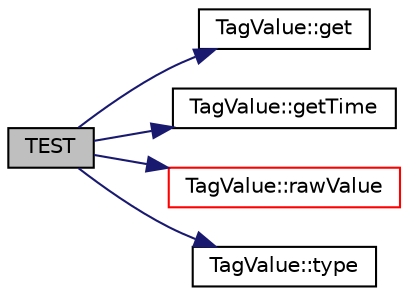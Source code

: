 digraph "TEST"
{
 // LATEX_PDF_SIZE
  edge [fontname="Helvetica",fontsize="10",labelfontname="Helvetica",labelfontsize="10"];
  node [fontname="Helvetica",fontsize="10",shape=record];
  rankdir="LR";
  Node1 [label="TEST",height=0.2,width=0.4,color="black", fillcolor="grey75", style="filled", fontcolor="black",tooltip=" "];
  Node1 -> Node2 [color="midnightblue",fontsize="10",style="solid",fontname="Helvetica"];
  Node2 [label="TagValue::get",height=0.2,width=0.4,color="black", fillcolor="white", style="filled",URL="$class_tag_value.html#aab2bd7db55463e2d2c4962b17a1c7b7c",tooltip=" "];
  Node1 -> Node3 [color="midnightblue",fontsize="10",style="solid",fontname="Helvetica"];
  Node3 [label="TagValue::getTime",height=0.2,width=0.4,color="black", fillcolor="white", style="filled",URL="$class_tag_value.html#a1631ad25fd50551699bdd9178212656d",tooltip=" "];
  Node1 -> Node4 [color="midnightblue",fontsize="10",style="solid",fontname="Helvetica"];
  Node4 [label="TagValue::rawValue",height=0.2,width=0.4,color="red", fillcolor="white", style="filled",URL="$class_tag_value.html#a7dbb46edc2d25d96165c308c152aea06",tooltip=" "];
  Node1 -> Node6 [color="midnightblue",fontsize="10",style="solid",fontname="Helvetica"];
  Node6 [label="TagValue::type",height=0.2,width=0.4,color="black", fillcolor="white", style="filled",URL="$class_tag_value.html#a552de8ae14f88b953752a3ee95572592",tooltip=" "];
}
